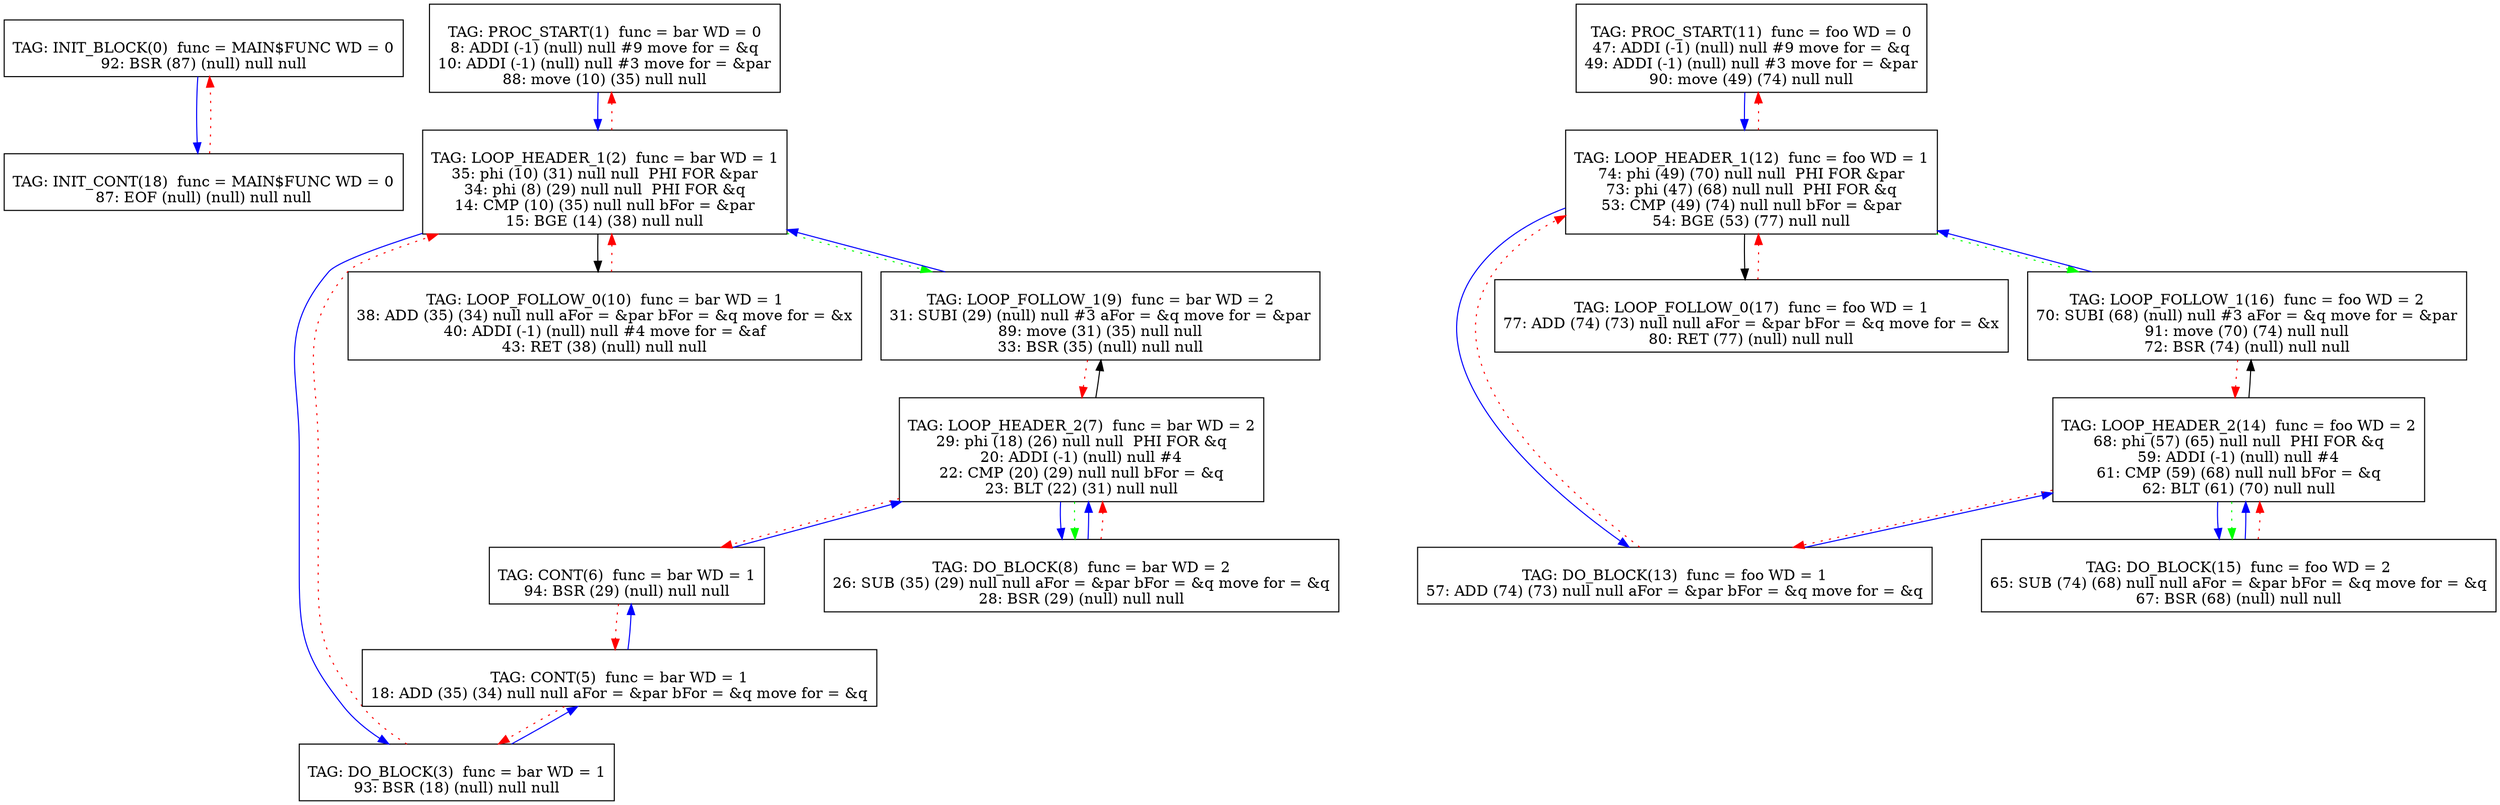 digraph {
0[label="
TAG: INIT_BLOCK(0)  func = MAIN$FUNC WD = 0
92: BSR (87) (null) null null
"];
0[shape=box];
0 -> 18[color=blue]
1[label="
TAG: PROC_START(1)  func = bar WD = 0
8: ADDI (-1) (null) null #9 move for = &q
10: ADDI (-1) (null) null #3 move for = &par
88: move (10) (35) null null
"];
1[shape=box];
1 -> 2[color=blue]
2[label="
TAG: LOOP_HEADER_1(2)  func = bar WD = 1
35: phi (10) (31) null null  PHI FOR &par
34: phi (8) (29) null null  PHI FOR &q
14: CMP (10) (35) null null bFor = &par
15: BGE (14) (38) null null
"];
2[shape=box];
2 -> 3[color=blue]
2 -> 10[color=black]
2 -> 1[color=red][style=dotted]
2 -> 9[color=green][style=dotted]
3[label="
TAG: DO_BLOCK(3)  func = bar WD = 1
93: BSR (18) (null) null null
"];
3[shape=box];
3 -> 5[color=blue]
3 -> 2[color=red][style=dotted]
5[label="
TAG: CONT(5)  func = bar WD = 1
18: ADD (35) (34) null null aFor = &par bFor = &q move for = &q
"];
5[shape=box];
5 -> 6[color=blue]
5 -> 3[color=red][style=dotted]
6[label="
TAG: CONT(6)  func = bar WD = 1
94: BSR (29) (null) null null
"];
6[shape=box];
6 -> 7[color=blue]
6 -> 5[color=red][style=dotted]
7[label="
TAG: LOOP_HEADER_2(7)  func = bar WD = 2
29: phi (18) (26) null null  PHI FOR &q
20: ADDI (-1) (null) null #4
22: CMP (20) (29) null null bFor = &q
23: BLT (22) (31) null null
"];
7[shape=box];
7 -> 8[color=blue]
7 -> 9[color=black]
7 -> 6[color=red][style=dotted]
7 -> 8[color=green][style=dotted]
8[label="
TAG: DO_BLOCK(8)  func = bar WD = 2
26: SUB (35) (29) null null aFor = &par bFor = &q move for = &q
28: BSR (29) (null) null null
"];
8[shape=box];
8 -> 7[color=blue]
8 -> 7[color=red][style=dotted]
9[label="
TAG: LOOP_FOLLOW_1(9)  func = bar WD = 2
31: SUBI (29) (null) null #3 aFor = &q move for = &par
89: move (31) (35) null null
33: BSR (35) (null) null null
"];
9[shape=box];
9 -> 2[color=blue]
9 -> 7[color=red][style=dotted]
10[label="
TAG: LOOP_FOLLOW_0(10)  func = bar WD = 1
38: ADD (35) (34) null null aFor = &par bFor = &q move for = &x
40: ADDI (-1) (null) null #4 move for = &af
43: RET (38) (null) null null
"];
10[shape=box];
10 -> 2[color=red][style=dotted]
11[label="
TAG: PROC_START(11)  func = foo WD = 0
47: ADDI (-1) (null) null #9 move for = &q
49: ADDI (-1) (null) null #3 move for = &par
90: move (49) (74) null null
"];
11[shape=box];
11 -> 12[color=blue]
12[label="
TAG: LOOP_HEADER_1(12)  func = foo WD = 1
74: phi (49) (70) null null  PHI FOR &par
73: phi (47) (68) null null  PHI FOR &q
53: CMP (49) (74) null null bFor = &par
54: BGE (53) (77) null null
"];
12[shape=box];
12 -> 13[color=blue]
12 -> 17[color=black]
12 -> 11[color=red][style=dotted]
12 -> 16[color=green][style=dotted]
13[label="
TAG: DO_BLOCK(13)  func = foo WD = 1
57: ADD (74) (73) null null aFor = &par bFor = &q move for = &q
"];
13[shape=box];
13 -> 14[color=blue]
13 -> 12[color=red][style=dotted]
14[label="
TAG: LOOP_HEADER_2(14)  func = foo WD = 2
68: phi (57) (65) null null  PHI FOR &q
59: ADDI (-1) (null) null #4
61: CMP (59) (68) null null bFor = &q
62: BLT (61) (70) null null
"];
14[shape=box];
14 -> 15[color=blue]
14 -> 16[color=black]
14 -> 13[color=red][style=dotted]
14 -> 15[color=green][style=dotted]
15[label="
TAG: DO_BLOCK(15)  func = foo WD = 2
65: SUB (74) (68) null null aFor = &par bFor = &q move for = &q
67: BSR (68) (null) null null
"];
15[shape=box];
15 -> 14[color=blue]
15 -> 14[color=red][style=dotted]
16[label="
TAG: LOOP_FOLLOW_1(16)  func = foo WD = 2
70: SUBI (68) (null) null #3 aFor = &q move for = &par
91: move (70) (74) null null
72: BSR (74) (null) null null
"];
16[shape=box];
16 -> 12[color=blue]
16 -> 14[color=red][style=dotted]
17[label="
TAG: LOOP_FOLLOW_0(17)  func = foo WD = 1
77: ADD (74) (73) null null aFor = &par bFor = &q move for = &x
80: RET (77) (null) null null
"];
17[shape=box];
17 -> 12[color=red][style=dotted]
18[label="
TAG: INIT_CONT(18)  func = MAIN$FUNC WD = 0
87: EOF (null) (null) null null
"];
18[shape=box];
18 -> 0[color=red][style=dotted]
}